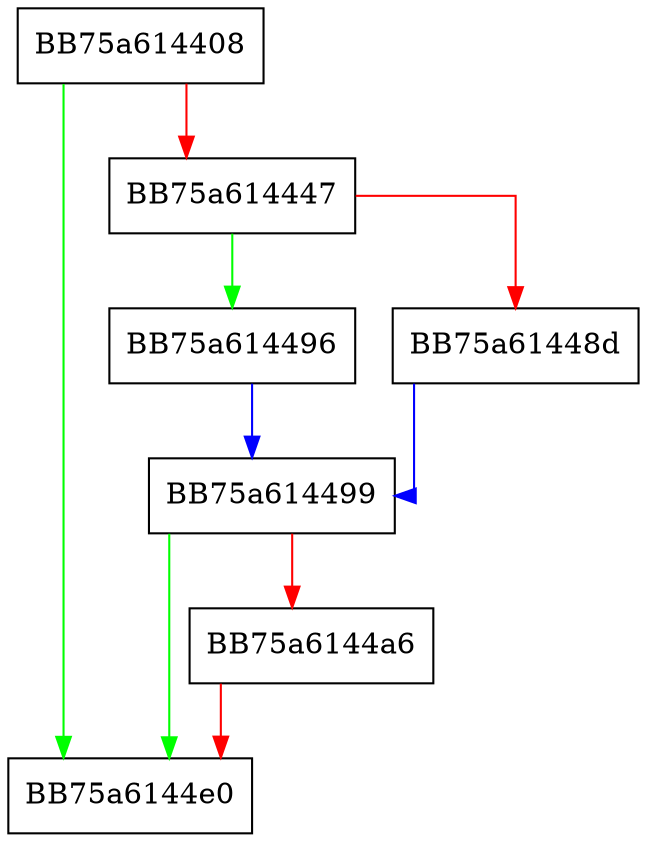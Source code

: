digraph post {
  node [shape="box"];
  graph [splines=ortho];
  BB75a614408 -> BB75a6144e0 [color="green"];
  BB75a614408 -> BB75a614447 [color="red"];
  BB75a614447 -> BB75a614496 [color="green"];
  BB75a614447 -> BB75a61448d [color="red"];
  BB75a61448d -> BB75a614499 [color="blue"];
  BB75a614496 -> BB75a614499 [color="blue"];
  BB75a614499 -> BB75a6144e0 [color="green"];
  BB75a614499 -> BB75a6144a6 [color="red"];
  BB75a6144a6 -> BB75a6144e0 [color="red"];
}